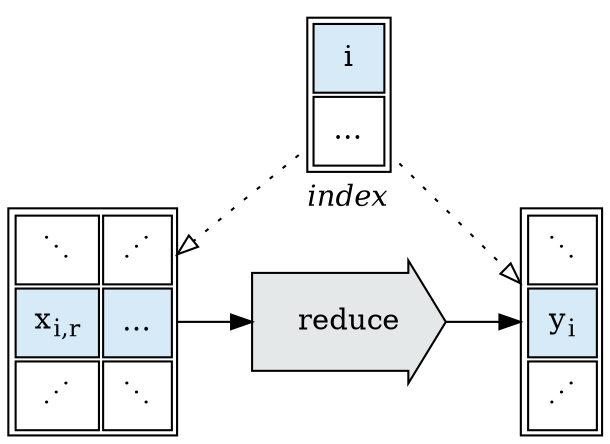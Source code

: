 digraph G {
    rankdir=LR;

    idx [
        shape="plain",
        label=<
	<table border="0">
        <tr><td>
          <table cellpadding="8">
              <tr>
                  <td bgcolor="#D6EAF8">i</td>
                  </tr>
              <tr>
                  <td>…</td>
                  </tr>
              </table>
	  </td></tr>
        <tr><td><i>index</i></td></tr>
	  </table>
        >,
    ];

    x [
        shape="plain",
        label=<
        <table cellpadding="8">
            <tr>
                <td>⋱</td>
                <td>⋰</td>
                </tr>
            <tr>
                <td bgcolor="#D6EAF8">x<sub>i,r</sub></td>
                <td bgcolor="#D6EAF8">…</td>
                </tr>
            <tr>
                <td>⋰</td>
                <td>⋱</td>
                </tr>
            </table>
        >,
    ];

    op [
        label=reduce,
        shape=rarrow,
        style=filled,
        fillcolor="#E5E8E8",
        margin=0.3
    ];

    y [
        shape="plain",
        label=<
        <table cellpadding="8">
            <tr>
                <td>⋱</td>
                </tr>
            <tr>
                <td bgcolor="#D6EAF8">y<sub>i</sub></td>
                </tr>
            <tr>
                <td>⋰</td>
                </tr>
            </table>
        >,
    ];


    x -> op;
    op -> y;

    idx -> x [constraint=false, style=dotted, arrowhead=empty];
    idx -> y [constraint=false, style=dotted, arrowhead=empty];

    { rank=same; op; idx; }
}
